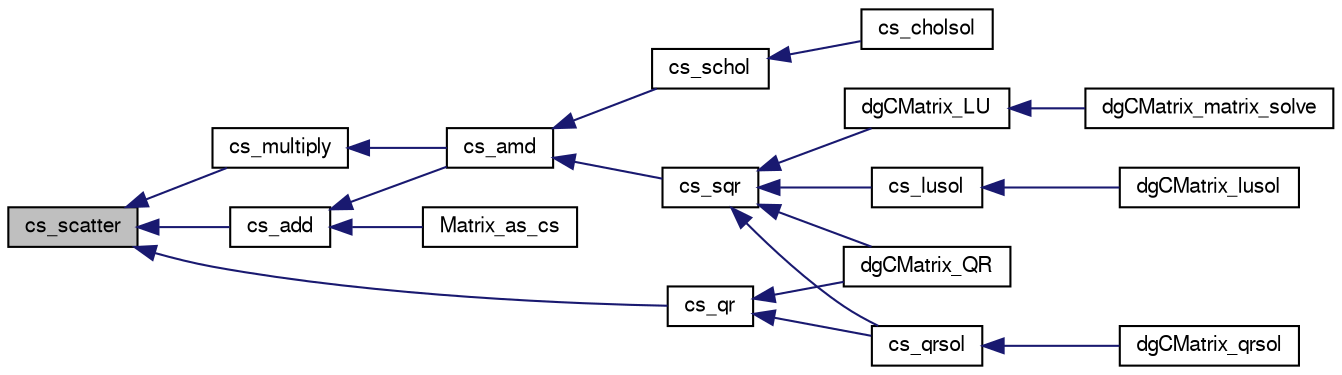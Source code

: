 digraph G
{
  edge [fontname="FreeSans",fontsize=10,labelfontname="FreeSans",labelfontsize=10];
  node [fontname="FreeSans",fontsize=10,shape=record];
  rankdir=LR;
  Node1 [label="cs_scatter",height=0.2,width=0.4,color="black", fillcolor="grey75", style="filled" fontcolor="black"];
  Node1 -> Node2 [dir=back,color="midnightblue",fontsize=10,style="solid",fontname="FreeSans"];
  Node2 [label="cs_add",height=0.2,width=0.4,color="black", fillcolor="white", style="filled",URL="$cs_8h.html#12000fbd0b9198d3852978cca8386afe"];
  Node2 -> Node3 [dir=back,color="midnightblue",fontsize=10,style="solid",fontname="FreeSans"];
  Node3 [label="cs_amd",height=0.2,width=0.4,color="black", fillcolor="white", style="filled",URL="$cs_8h.html#633a0b0214f3ee86a27adf6ee6dea640"];
  Node3 -> Node4 [dir=back,color="midnightblue",fontsize=10,style="solid",fontname="FreeSans"];
  Node4 [label="cs_schol",height=0.2,width=0.4,color="black", fillcolor="white", style="filled",URL="$cs_8h.html#7c5aa6c4fadeba20b904a1c56b4543f5"];
  Node4 -> Node5 [dir=back,color="midnightblue",fontsize=10,style="solid",fontname="FreeSans"];
  Node5 [label="cs_cholsol",height=0.2,width=0.4,color="black", fillcolor="white", style="filled",URL="$cs_8h.html#661c215839fe06dfed360d022188abad"];
  Node3 -> Node6 [dir=back,color="midnightblue",fontsize=10,style="solid",fontname="FreeSans"];
  Node6 [label="cs_sqr",height=0.2,width=0.4,color="black", fillcolor="white", style="filled",URL="$cs_8h.html#31db4da8e996966094f83c7601dc08ff"];
  Node6 -> Node7 [dir=back,color="midnightblue",fontsize=10,style="solid",fontname="FreeSans"];
  Node7 [label="cs_lusol",height=0.2,width=0.4,color="black", fillcolor="white", style="filled",URL="$cs_8h.html#2ecf7b79f04b1f14554e67d3522b0ad4"];
  Node7 -> Node8 [dir=back,color="midnightblue",fontsize=10,style="solid",fontname="FreeSans"];
  Node8 [label="dgCMatrix_lusol",height=0.2,width=0.4,color="black", fillcolor="white", style="filled",URL="$dgCMatrix_8h.html#b39afc804422ac41e7e017dc4637a52a"];
  Node6 -> Node9 [dir=back,color="midnightblue",fontsize=10,style="solid",fontname="FreeSans"];
  Node9 [label="cs_qrsol",height=0.2,width=0.4,color="black", fillcolor="white", style="filled",URL="$cs_8h.html#f1cde25f7d702464291dd2a7e85b4770"];
  Node9 -> Node10 [dir=back,color="midnightblue",fontsize=10,style="solid",fontname="FreeSans"];
  Node10 [label="dgCMatrix_qrsol",height=0.2,width=0.4,color="black", fillcolor="white", style="filled",URL="$dgCMatrix_8h.html#5937063a2f86fc60d92f942eb9425b86"];
  Node6 -> Node11 [dir=back,color="midnightblue",fontsize=10,style="solid",fontname="FreeSans"];
  Node11 [label="dgCMatrix_LU",height=0.2,width=0.4,color="black", fillcolor="white", style="filled",URL="$dgCMatrix_8h.html#fbcd07ccafaa2ee0299b8d1972748a9c"];
  Node11 -> Node12 [dir=back,color="midnightblue",fontsize=10,style="solid",fontname="FreeSans"];
  Node12 [label="dgCMatrix_matrix_solve",height=0.2,width=0.4,color="black", fillcolor="white", style="filled",URL="$dgCMatrix_8h.html#eae674c1f247043d2e34fe45d4239769"];
  Node6 -> Node13 [dir=back,color="midnightblue",fontsize=10,style="solid",fontname="FreeSans"];
  Node13 [label="dgCMatrix_QR",height=0.2,width=0.4,color="black", fillcolor="white", style="filled",URL="$dgCMatrix_8h.html#2d37aad3c93e57b6dbafbf8a337273e8"];
  Node2 -> Node14 [dir=back,color="midnightblue",fontsize=10,style="solid",fontname="FreeSans"];
  Node14 [label="Matrix_as_cs",height=0.2,width=0.4,color="black", fillcolor="white", style="filled",URL="$cs__utils_8c.html#e015ca3e4a6c1b3a7265208ab035a1c7",tooltip="Create a cs object with the contents of x."];
  Node1 -> Node15 [dir=back,color="midnightblue",fontsize=10,style="solid",fontname="FreeSans"];
  Node15 [label="cs_multiply",height=0.2,width=0.4,color="black", fillcolor="white", style="filled",URL="$cs_8h.html#066e18f8570c820530c73ebc88b30a97"];
  Node15 -> Node3 [dir=back,color="midnightblue",fontsize=10,style="solid",fontname="FreeSans"];
  Node1 -> Node16 [dir=back,color="midnightblue",fontsize=10,style="solid",fontname="FreeSans"];
  Node16 [label="cs_qr",height=0.2,width=0.4,color="black", fillcolor="white", style="filled",URL="$cs_8h.html#767dc90c22d90fe898f72c2da0d98c03"];
  Node16 -> Node9 [dir=back,color="midnightblue",fontsize=10,style="solid",fontname="FreeSans"];
  Node16 -> Node13 [dir=back,color="midnightblue",fontsize=10,style="solid",fontname="FreeSans"];
}
